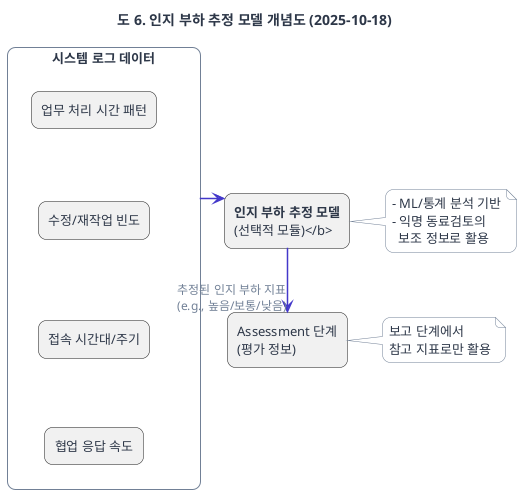 @startuml

title 도 6. 인지 부하 추정 모델 개념도 (2025-10-18)

'================================================================
' Worflogy.com Website Theme for PlantUML
'================================================================

'// 1. 전역 스타일 (Global Style & Fonts) //
skinparam backgroundColor #ffffff
skinparam defaultFontName "Pretendard"
skinparam defaultFontSize 13
skinparam defaultFontColor #2D3748
skinparam shadowing false
skinparam roundCorner 16

'// 2. 화살표 및 연결선 스타일 (Arrow & Connector Style) //
skinparam ArrowColor #718096
skinparam ArrowThickness 1.5
skinparam ArrowFontColor #718096
skinparam ArrowFontSize 12
skinparam linetype ortho

'// 3. 기본 요소 스타일 (Standard Elements Style) //
skinparam card {
  BackgroundColor #ffffff
  BorderColor #718096
}
skinparam note {
  BackgroundColor #ffffff
  BorderColor #718096
  FontColor #2D3748
}
skinparam component {
  BackgroundColor #ffffff
  BorderColor #718096
}
skinparam package {
  BackgroundColor #ffffff
  BorderColor #718096
}
skinparam database {
  BackgroundColor #ffffff
  BorderColor #718096
}
' [추가] 파티션(Partition) 스타일 정의
skinparam partition {
  BackgroundColor #F4F6F8 ' 웹사이트의 연한 배경색으로 구분감 부여
  BorderColor #718096
  FontColor #2D3748
}

'// 4. 강조 요소 스타일 (Accent Elements Style) //
skinparam actor {
  BackgroundColor #4338CA
  BorderColor #4338CA
  FontColor #ffffff
}
skinparam participant {
  BackgroundColor #4338CA
  BorderColor #4338CA
  FontColor #ffffff
}
skinparam usecase {
  BackgroundColor #ffffff
  BorderColor #4338CA
  ArrowColor #4338CA
}
skinparam activity {
  BackgroundColor #ffffff
  BorderColor #4338CA
  FontColor #2D3748
}

'// 5. 클래스 다이어그램 스타일 (Class Diagram Style) //
skinparam class {
  BackgroundColor #ffffff
  BorderColor #718096 ' [수정] 테두리 색상 변경
  HeaderBackgroundColor #4338CA
  FontColor #ffffff
  AttributeFontColor #2D3748
  AttributeFontSize 12
}

'================================================================

' Diagram content
rectangle "시스템 로그 데이터" as Logs {
  rectangle "업무 처리 시간 패턴" as T1
  rectangle "수정/재작업 빈도" as T2
  rectangle "접속 시간대/주기" as T3
  rectangle "협업 응답 속도" as T4
  
' Align items vertically within the cloud
  T1 -[hidden]down- T2
  T2 -[hidden]down- T3
  T3 -[hidden]down- T4
}

rectangle "<b>인지 부하 추정 모델\n(선택적 모듈)</b>" as Model

rectangle "Assessment 단계\n(평가 정보)" as Assess

' Define layout and connections
Logs -down-> Model
Model -down-> Assess : "추정된 인지 부하 지표\n(e.g., 높음/보통/낮음)"

note right of Model
  - ML/통계 분석 기반
  - 익명 동료검토의
    보조 정보로 활용
end note

note right of Assess
  보고 단계에서
  참고 지표로만 활용
end note

@enduml
